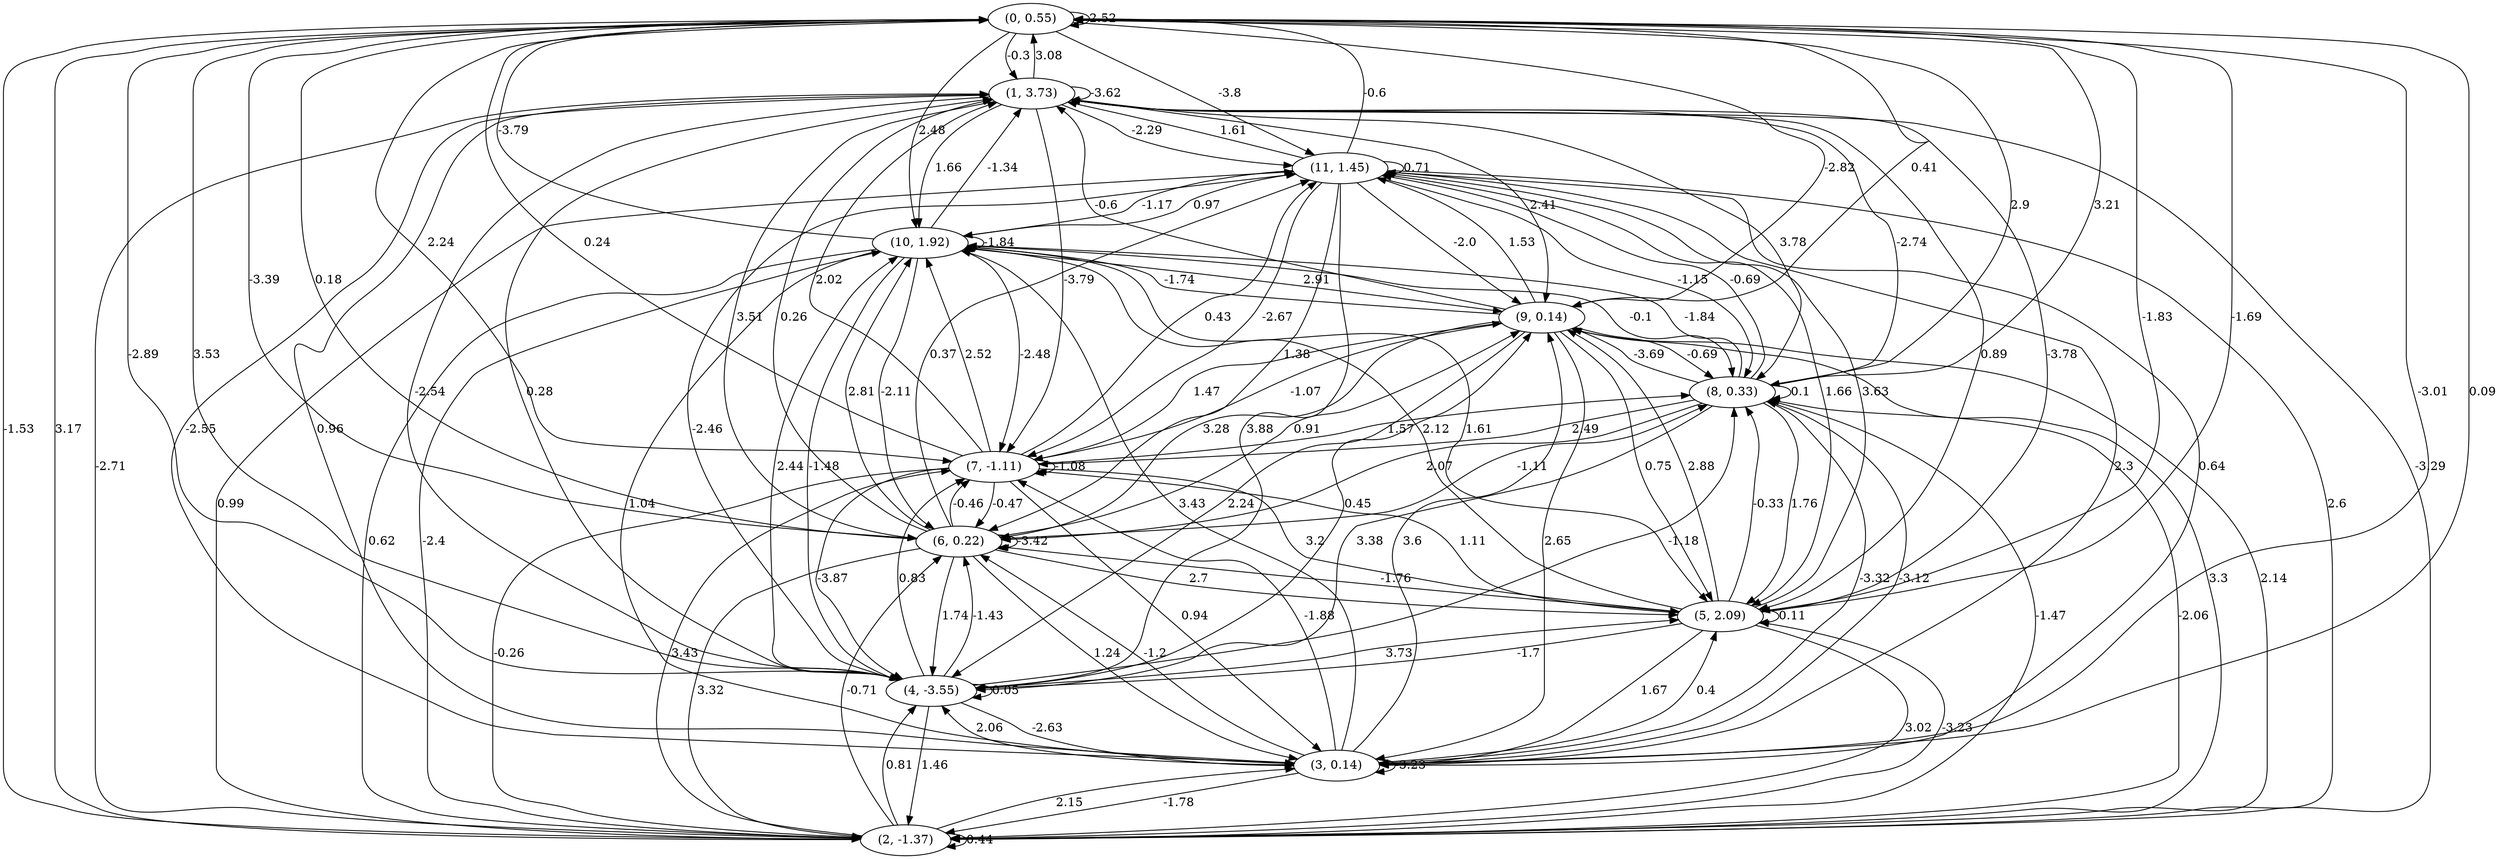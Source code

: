 digraph {
    0 [ label = "(0, 0.55)" ]
    1 [ label = "(1, 3.73)" ]
    2 [ label = "(2, -1.37)" ]
    3 [ label = "(3, 0.14)" ]
    4 [ label = "(4, -3.55)" ]
    5 [ label = "(5, 2.09)" ]
    6 [ label = "(6, 0.22)" ]
    7 [ label = "(7, -1.11)" ]
    8 [ label = "(8, 0.33)" ]
    9 [ label = "(9, 0.14)" ]
    10 [ label = "(10, 1.92)" ]
    11 [ label = "(11, 1.45)" ]
    0 -> 0 [ label = "2.52" ]
    1 -> 1 [ label = "-3.62" ]
    2 -> 2 [ label = "0.44" ]
    3 -> 3 [ label = "-3.23" ]
    4 -> 4 [ label = "0.05" ]
    5 -> 5 [ label = "0.11" ]
    6 -> 6 [ label = "-3.42" ]
    7 -> 7 [ label = "-1.08" ]
    8 -> 8 [ label = "0.1" ]
    10 -> 10 [ label = "-1.84" ]
    11 -> 11 [ label = "0.71" ]
    1 -> 0 [ label = "3.08" ]
    2 -> 0 [ label = "3.17" ]
    3 -> 0 [ label = "0.09" ]
    4 -> 0 [ label = "3.53" ]
    5 -> 0 [ label = "-1.69" ]
    6 -> 0 [ label = "0.18" ]
    7 -> 0 [ label = "0.24" ]
    8 -> 0 [ label = "3.21" ]
    9 -> 0 [ label = "0.41" ]
    10 -> 0 [ label = "-3.79" ]
    11 -> 0 [ label = "-0.6" ]
    0 -> 1 [ label = "-0.3" ]
    2 -> 1 [ label = "-2.71" ]
    3 -> 1 [ label = "0.96" ]
    4 -> 1 [ label = "0.28" ]
    5 -> 1 [ label = "-3.78" ]
    6 -> 1 [ label = "0.26" ]
    7 -> 1 [ label = "2.02" ]
    8 -> 1 [ label = "-2.74" ]
    9 -> 1 [ label = "-0.6" ]
    10 -> 1 [ label = "-1.34" ]
    11 -> 1 [ label = "1.61" ]
    0 -> 2 [ label = "-1.53" ]
    1 -> 2 [ label = "-3.29" ]
    3 -> 2 [ label = "-1.78" ]
    4 -> 2 [ label = "1.46" ]
    5 -> 2 [ label = "3.02" ]
    6 -> 2 [ label = "3.32" ]
    7 -> 2 [ label = "-0.26" ]
    8 -> 2 [ label = "-1.47" ]
    9 -> 2 [ label = "3.3" ]
    10 -> 2 [ label = "0.62" ]
    11 -> 2 [ label = "2.6" ]
    0 -> 3 [ label = "-3.01" ]
    1 -> 3 [ label = "-2.55" ]
    2 -> 3 [ label = "2.15" ]
    4 -> 3 [ label = "-2.63" ]
    5 -> 3 [ label = "1.67" ]
    6 -> 3 [ label = "1.24" ]
    7 -> 3 [ label = "0.94" ]
    8 -> 3 [ label = "-3.32" ]
    9 -> 3 [ label = "2.65" ]
    10 -> 3 [ label = "1.04" ]
    11 -> 3 [ label = "0.64" ]
    0 -> 4 [ label = "-2.89" ]
    1 -> 4 [ label = "-2.54" ]
    2 -> 4 [ label = "0.81" ]
    3 -> 4 [ label = "2.06" ]
    5 -> 4 [ label = "-1.7" ]
    6 -> 4 [ label = "1.74" ]
    7 -> 4 [ label = "-3.87" ]
    8 -> 4 [ label = "3.38" ]
    9 -> 4 [ label = "2.24" ]
    10 -> 4 [ label = "-1.48" ]
    11 -> 4 [ label = "3.88" ]
    0 -> 5 [ label = "-1.83" ]
    1 -> 5 [ label = "0.89" ]
    2 -> 5 [ label = "-3.23" ]
    3 -> 5 [ label = "0.4" ]
    4 -> 5 [ label = "3.73" ]
    6 -> 5 [ label = "2.7" ]
    7 -> 5 [ label = "3.2" ]
    8 -> 5 [ label = "1.76" ]
    9 -> 5 [ label = "0.75" ]
    10 -> 5 [ label = "1.61" ]
    11 -> 5 [ label = "1.66" ]
    0 -> 6 [ label = "-3.39" ]
    1 -> 6 [ label = "3.51" ]
    2 -> 6 [ label = "-0.71" ]
    3 -> 6 [ label = "-1.2" ]
    4 -> 6 [ label = "-1.43" ]
    5 -> 6 [ label = "-1.76" ]
    7 -> 6 [ label = "-0.47" ]
    8 -> 6 [ label = "2.07" ]
    9 -> 6 [ label = "3.28" ]
    10 -> 6 [ label = "-2.11" ]
    11 -> 6 [ label = "1.38" ]
    0 -> 7 [ label = "2.24" ]
    1 -> 7 [ label = "-3.79" ]
    2 -> 7 [ label = "3.43" ]
    3 -> 7 [ label = "-1.88" ]
    4 -> 7 [ label = "0.83" ]
    5 -> 7 [ label = "1.11" ]
    6 -> 7 [ label = "-0.46" ]
    8 -> 7 [ label = "2.49" ]
    9 -> 7 [ label = "-1.07" ]
    10 -> 7 [ label = "-2.48" ]
    11 -> 7 [ label = "-2.67" ]
    0 -> 8 [ label = "2.9" ]
    1 -> 8 [ label = "3.78" ]
    2 -> 8 [ label = "-2.06" ]
    3 -> 8 [ label = "-3.12" ]
    4 -> 8 [ label = "-1.18" ]
    5 -> 8 [ label = "-0.33" ]
    6 -> 8 [ label = "-1.11" ]
    7 -> 8 [ label = "1.57" ]
    9 -> 8 [ label = "-0.69" ]
    10 -> 8 [ label = "-0.1" ]
    11 -> 8 [ label = "-1.15" ]
    0 -> 9 [ label = "-2.82" ]
    1 -> 9 [ label = "2.41" ]
    2 -> 9 [ label = "2.14" ]
    3 -> 9 [ label = "3.6" ]
    4 -> 9 [ label = "0.45" ]
    5 -> 9 [ label = "2.88" ]
    6 -> 9 [ label = "0.91" ]
    7 -> 9 [ label = "1.47" ]
    8 -> 9 [ label = "-3.69" ]
    10 -> 9 [ label = "2.91" ]
    11 -> 9 [ label = "-2.0" ]
    0 -> 10 [ label = "2.48" ]
    1 -> 10 [ label = "1.66" ]
    2 -> 10 [ label = "-2.4" ]
    3 -> 10 [ label = "3.43" ]
    4 -> 10 [ label = "2.44" ]
    5 -> 10 [ label = "2.12" ]
    6 -> 10 [ label = "2.81" ]
    7 -> 10 [ label = "2.52" ]
    8 -> 10 [ label = "-1.84" ]
    9 -> 10 [ label = "-1.74" ]
    11 -> 10 [ label = "-1.17" ]
    0 -> 11 [ label = "-3.8" ]
    1 -> 11 [ label = "-2.29" ]
    2 -> 11 [ label = "0.99" ]
    3 -> 11 [ label = "2.3" ]
    4 -> 11 [ label = "-2.46" ]
    5 -> 11 [ label = "3.63" ]
    6 -> 11 [ label = "0.37" ]
    7 -> 11 [ label = "0.43" ]
    8 -> 11 [ label = "-0.69" ]
    9 -> 11 [ label = "1.53" ]
    10 -> 11 [ label = "0.97" ]
}

